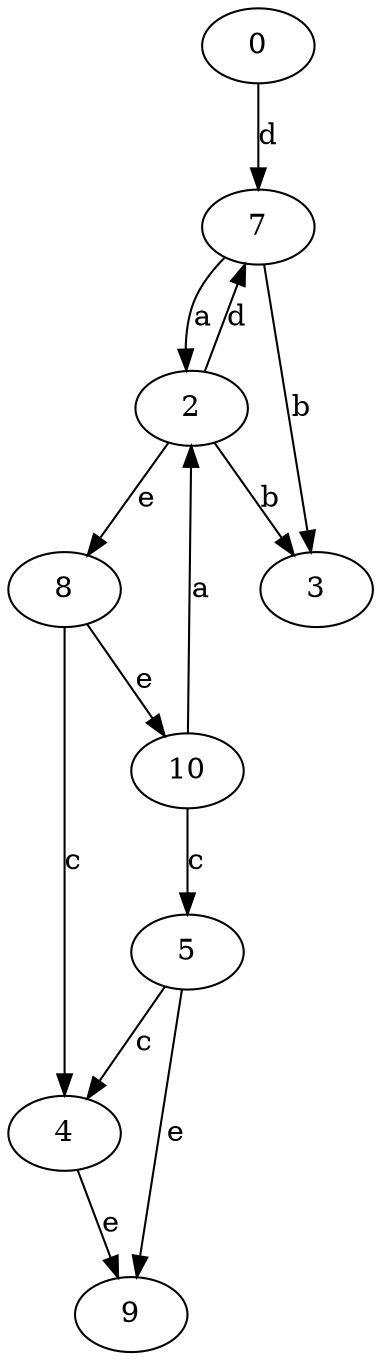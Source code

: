 strict digraph  {
0;
2;
3;
4;
5;
7;
8;
9;
10;
0 -> 7  [label=d];
2 -> 3  [label=b];
2 -> 7  [label=d];
2 -> 8  [label=e];
4 -> 9  [label=e];
5 -> 4  [label=c];
5 -> 9  [label=e];
7 -> 2  [label=a];
7 -> 3  [label=b];
8 -> 4  [label=c];
8 -> 10  [label=e];
10 -> 2  [label=a];
10 -> 5  [label=c];
}
